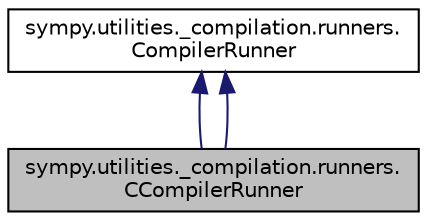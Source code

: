 digraph "sympy.utilities._compilation.runners.CCompilerRunner"
{
 // LATEX_PDF_SIZE
  edge [fontname="Helvetica",fontsize="10",labelfontname="Helvetica",labelfontsize="10"];
  node [fontname="Helvetica",fontsize="10",shape=record];
  Node1 [label="sympy.utilities._compilation.runners.\lCCompilerRunner",height=0.2,width=0.4,color="black", fillcolor="grey75", style="filled", fontcolor="black",tooltip=" "];
  Node2 -> Node1 [dir="back",color="midnightblue",fontsize="10",style="solid",fontname="Helvetica"];
  Node2 [label="sympy.utilities._compilation.runners.\lCompilerRunner",height=0.2,width=0.4,color="black", fillcolor="white", style="filled",URL="$classsympy_1_1utilities_1_1__compilation_1_1runners_1_1CompilerRunner.html",tooltip=" "];
  Node2 -> Node1 [dir="back",color="midnightblue",fontsize="10",style="solid",fontname="Helvetica"];
}
